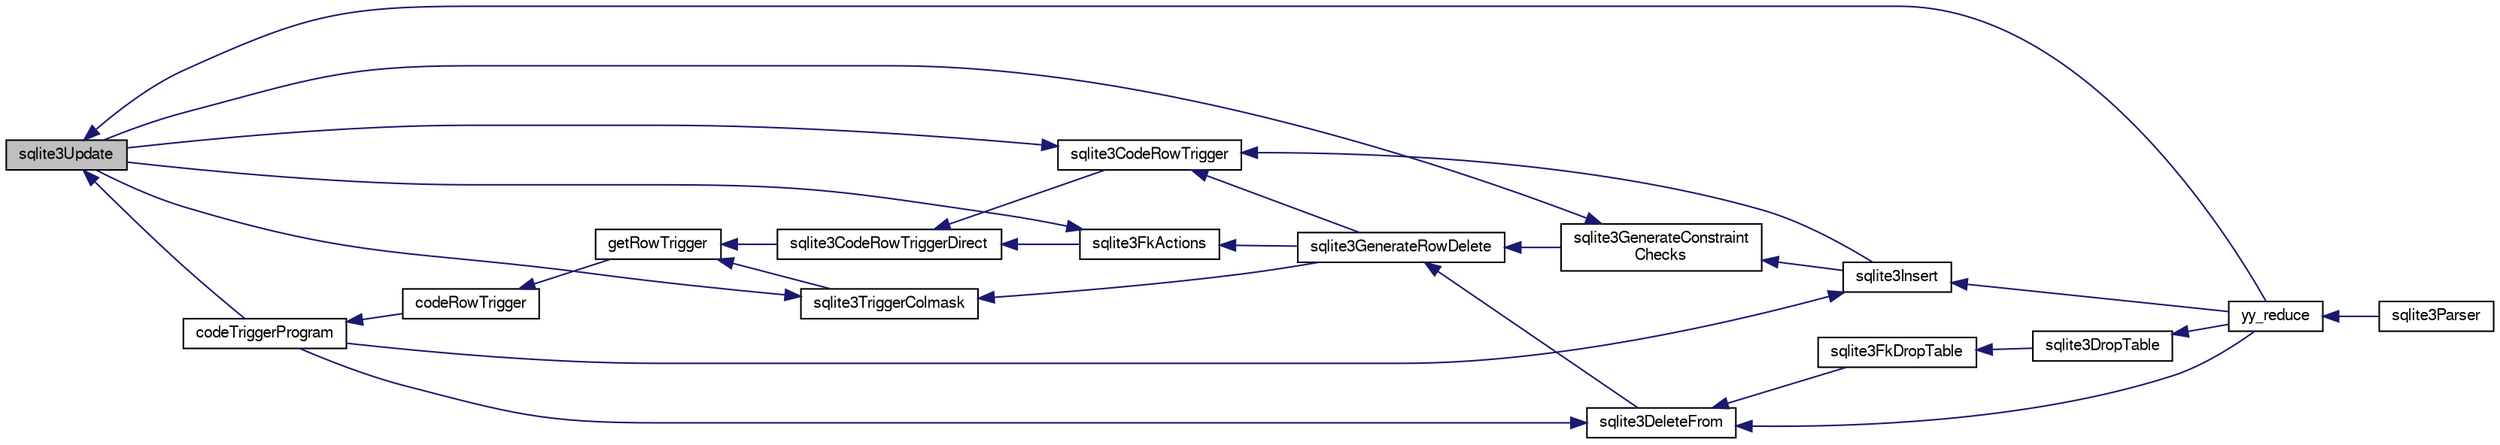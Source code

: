 digraph "sqlite3Update"
{
  edge [fontname="FreeSans",fontsize="10",labelfontname="FreeSans",labelfontsize="10"];
  node [fontname="FreeSans",fontsize="10",shape=record];
  rankdir="LR";
  Node733984 [label="sqlite3Update",height=0.2,width=0.4,color="black", fillcolor="grey75", style="filled", fontcolor="black"];
  Node733984 -> Node733985 [dir="back",color="midnightblue",fontsize="10",style="solid",fontname="FreeSans"];
  Node733985 [label="codeTriggerProgram",height=0.2,width=0.4,color="black", fillcolor="white", style="filled",URL="$sqlite3_8c.html#a120801f59d9281d201d2ff4b2606836e"];
  Node733985 -> Node733986 [dir="back",color="midnightblue",fontsize="10",style="solid",fontname="FreeSans"];
  Node733986 [label="codeRowTrigger",height=0.2,width=0.4,color="black", fillcolor="white", style="filled",URL="$sqlite3_8c.html#a463cea5aaaf388b560b206570a0022fc"];
  Node733986 -> Node733987 [dir="back",color="midnightblue",fontsize="10",style="solid",fontname="FreeSans"];
  Node733987 [label="getRowTrigger",height=0.2,width=0.4,color="black", fillcolor="white", style="filled",URL="$sqlite3_8c.html#a69626ef20b540d1a2b19cf56f3f45689"];
  Node733987 -> Node733988 [dir="back",color="midnightblue",fontsize="10",style="solid",fontname="FreeSans"];
  Node733988 [label="sqlite3CodeRowTriggerDirect",height=0.2,width=0.4,color="black", fillcolor="white", style="filled",URL="$sqlite3_8c.html#ad92829f9001bcf89a0299dad5a48acd4"];
  Node733988 -> Node733989 [dir="back",color="midnightblue",fontsize="10",style="solid",fontname="FreeSans"];
  Node733989 [label="sqlite3FkActions",height=0.2,width=0.4,color="black", fillcolor="white", style="filled",URL="$sqlite3_8c.html#a39159bd1623724946c22355ba7f3ef90"];
  Node733989 -> Node733990 [dir="back",color="midnightblue",fontsize="10",style="solid",fontname="FreeSans"];
  Node733990 [label="sqlite3GenerateRowDelete",height=0.2,width=0.4,color="black", fillcolor="white", style="filled",URL="$sqlite3_8c.html#a2c76cbf3027fc18fdbb8cb4cd96b77d9"];
  Node733990 -> Node733991 [dir="back",color="midnightblue",fontsize="10",style="solid",fontname="FreeSans"];
  Node733991 [label="sqlite3DeleteFrom",height=0.2,width=0.4,color="black", fillcolor="white", style="filled",URL="$sqlite3_8c.html#ab9b4b45349188b49eabb23f94608a091"];
  Node733991 -> Node733992 [dir="back",color="midnightblue",fontsize="10",style="solid",fontname="FreeSans"];
  Node733992 [label="sqlite3FkDropTable",height=0.2,width=0.4,color="black", fillcolor="white", style="filled",URL="$sqlite3_8c.html#a1218c6fc74e89152ceaa4760e82f5ef9"];
  Node733992 -> Node733993 [dir="back",color="midnightblue",fontsize="10",style="solid",fontname="FreeSans"];
  Node733993 [label="sqlite3DropTable",height=0.2,width=0.4,color="black", fillcolor="white", style="filled",URL="$sqlite3_8c.html#a5534f77364b5568783c0e50db3c9defb"];
  Node733993 -> Node733994 [dir="back",color="midnightblue",fontsize="10",style="solid",fontname="FreeSans"];
  Node733994 [label="yy_reduce",height=0.2,width=0.4,color="black", fillcolor="white", style="filled",URL="$sqlite3_8c.html#a7c419a9b25711c666a9a2449ef377f14"];
  Node733994 -> Node733995 [dir="back",color="midnightblue",fontsize="10",style="solid",fontname="FreeSans"];
  Node733995 [label="sqlite3Parser",height=0.2,width=0.4,color="black", fillcolor="white", style="filled",URL="$sqlite3_8c.html#a0327d71a5fabe0b6a343d78a2602e72a"];
  Node733991 -> Node733985 [dir="back",color="midnightblue",fontsize="10",style="solid",fontname="FreeSans"];
  Node733991 -> Node733994 [dir="back",color="midnightblue",fontsize="10",style="solid",fontname="FreeSans"];
  Node733990 -> Node733996 [dir="back",color="midnightblue",fontsize="10",style="solid",fontname="FreeSans"];
  Node733996 [label="sqlite3GenerateConstraint\lChecks",height=0.2,width=0.4,color="black", fillcolor="white", style="filled",URL="$sqlite3_8c.html#aef639c1e6a0c0a67ca6e7690ad931bd2"];
  Node733996 -> Node733997 [dir="back",color="midnightblue",fontsize="10",style="solid",fontname="FreeSans"];
  Node733997 [label="sqlite3Insert",height=0.2,width=0.4,color="black", fillcolor="white", style="filled",URL="$sqlite3_8c.html#a5b17c9c2000bae6bdff8e6be48d7dc2b"];
  Node733997 -> Node733985 [dir="back",color="midnightblue",fontsize="10",style="solid",fontname="FreeSans"];
  Node733997 -> Node733994 [dir="back",color="midnightblue",fontsize="10",style="solid",fontname="FreeSans"];
  Node733996 -> Node733984 [dir="back",color="midnightblue",fontsize="10",style="solid",fontname="FreeSans"];
  Node733989 -> Node733984 [dir="back",color="midnightblue",fontsize="10",style="solid",fontname="FreeSans"];
  Node733988 -> Node733998 [dir="back",color="midnightblue",fontsize="10",style="solid",fontname="FreeSans"];
  Node733998 [label="sqlite3CodeRowTrigger",height=0.2,width=0.4,color="black", fillcolor="white", style="filled",URL="$sqlite3_8c.html#a37f21393c74de4d01b16761ee9abacd9"];
  Node733998 -> Node733990 [dir="back",color="midnightblue",fontsize="10",style="solid",fontname="FreeSans"];
  Node733998 -> Node733997 [dir="back",color="midnightblue",fontsize="10",style="solid",fontname="FreeSans"];
  Node733998 -> Node733984 [dir="back",color="midnightblue",fontsize="10",style="solid",fontname="FreeSans"];
  Node733987 -> Node733999 [dir="back",color="midnightblue",fontsize="10",style="solid",fontname="FreeSans"];
  Node733999 [label="sqlite3TriggerColmask",height=0.2,width=0.4,color="black", fillcolor="white", style="filled",URL="$sqlite3_8c.html#acace8e99e37ae5e84ea03c65e820c540"];
  Node733999 -> Node733990 [dir="back",color="midnightblue",fontsize="10",style="solid",fontname="FreeSans"];
  Node733999 -> Node733984 [dir="back",color="midnightblue",fontsize="10",style="solid",fontname="FreeSans"];
  Node733984 -> Node733994 [dir="back",color="midnightblue",fontsize="10",style="solid",fontname="FreeSans"];
}
